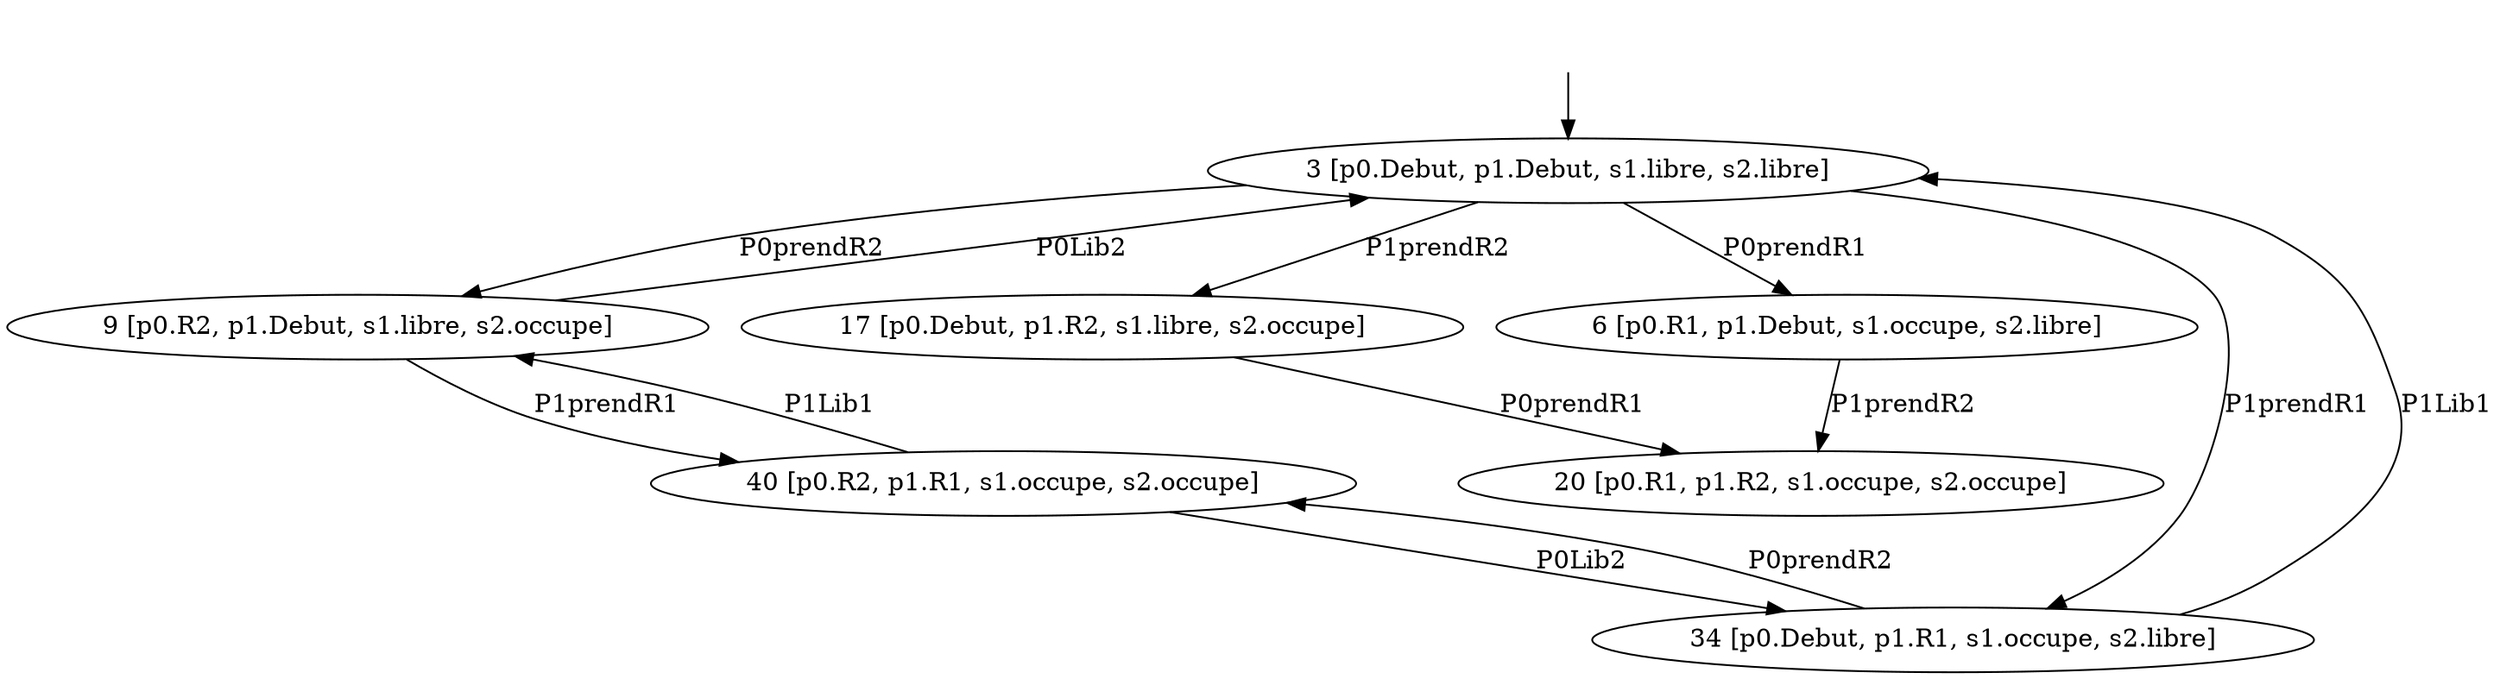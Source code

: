 digraph system {
_3[label="", shape=none ];
_3->3;
3 [label= "3 [p0.Debut, p1.Debut, s1.libre, s2.libre]"];
9 [label= "9 [p0.R2, p1.Debut, s1.libre, s2.occupe]"];
17 [label= "17 [p0.Debut, p1.R2, s1.libre, s2.occupe]"];
6 [label= "6 [p0.R1, p1.Debut, s1.occupe, s2.libre]"];
34 [label= "34 [p0.Debut, p1.R1, s1.occupe, s2.libre]"];
20 [label= "20 [p0.R1, p1.R2, s1.occupe, s2.occupe]"];
40 [label= "40 [p0.R2, p1.R1, s1.occupe, s2.occupe]"];
9->3 [label= "P0Lib2"];
40->34 [label= "P0Lib2"];
3->6 [label= "P0prendR1"];
17->20 [label= "P0prendR1"];
3->9 [label= "P0prendR2"];
34->40 [label= "P0prendR2"];
34->3 [label= "P1Lib1"];
40->9 [label= "P1Lib1"];
3->34 [label= "P1prendR1"];
9->40 [label= "P1prendR1"];
3->17 [label= "P1prendR2"];
6->20 [label= "P1prendR2"];
}
